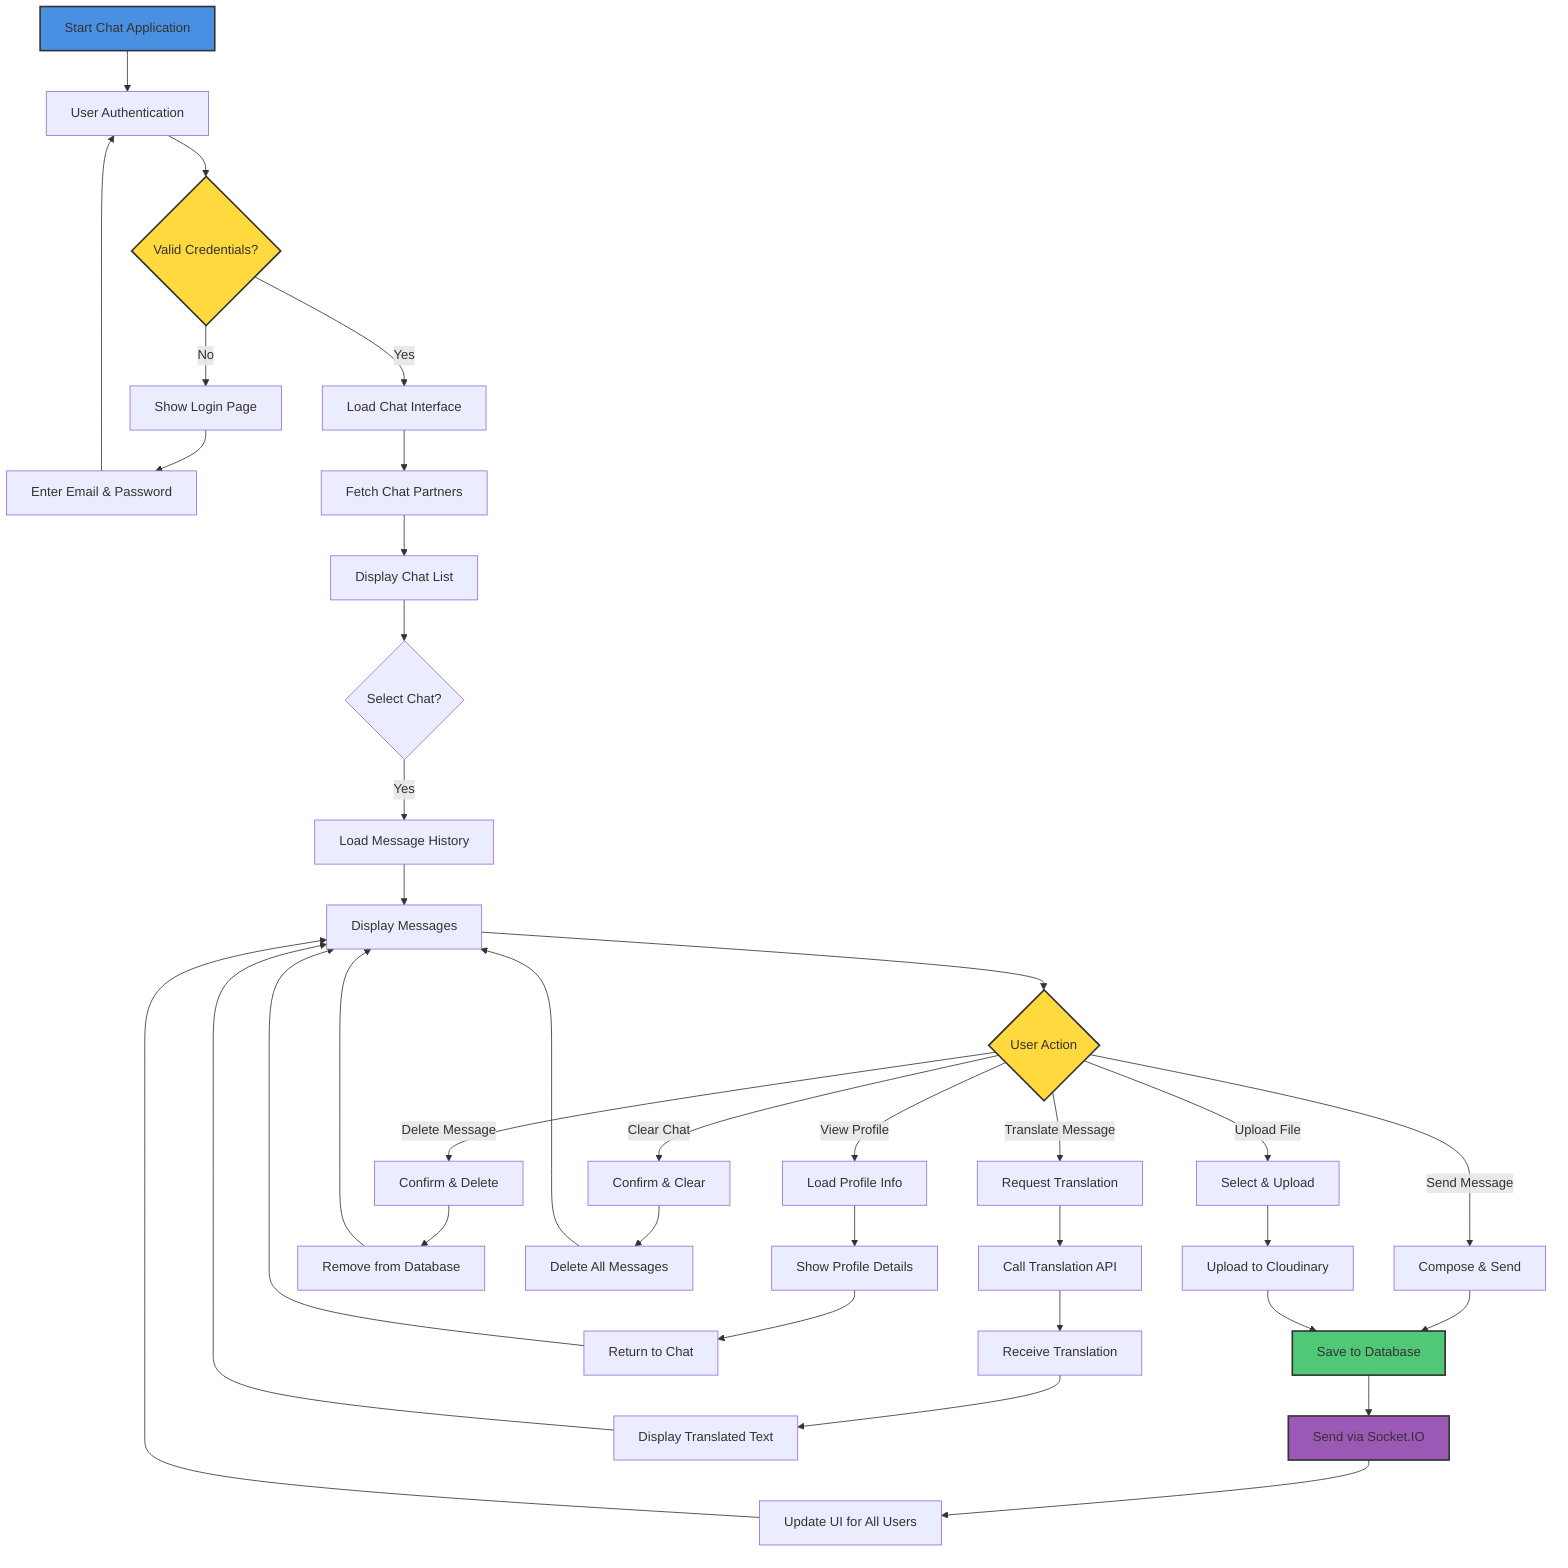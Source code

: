 flowchart TD
    A[Start Chat Application] --> B[User Authentication]
    B --> C{Valid Credentials?}
    C -->|No| D[Show Login Page]
    D --> E[Enter Email & Password]
    E --> B
    C -->|Yes| F[Load Chat Interface]
    F --> G[Fetch Chat Partners]
    G --> H[Display Chat List]
    H --> I{Select Chat?}
    I -->|Yes| J[Load Message History]
    J --> K[Display Messages]
    K --> L{User Action}
    L -->|Send Message| M[Compose & Send]
    L -->|Upload File| N[Select & Upload]
    L -->|Translate Message| O[Request Translation]
    L -->|Delete Message| P[Confirm & Delete]
    L -->|Clear Chat| Q[Confirm & Clear]
    L -->|View Profile| R[Load Profile Info]
    
    M --> S[Save to Database]
    S --> T[Send via Socket.IO]
    T --> U[Update UI for All Users]
    U --> K
    
    N --> V[Upload to Cloudinary]
    V --> S
    
    O --> W[Call Translation API]
    W --> X[Receive Translation]
    X --> Y[Display Translated Text]
    Y --> K
    
    P --> Z[Remove from Database]
    Z --> K
    
    Q --> AA[Delete All Messages]
    AA --> K
    
    R --> AB[Show Profile Details]
    AB --> AC[Return to Chat]
    AC --> K
    
    style A fill:#4A90E2,stroke:#333,stroke-width:2px
    style C fill:#FFD93D,stroke:#333,stroke-width:2px
    style L fill:#FFD93D,stroke:#333,stroke-width:2px
    style S fill:#50C878,stroke:#333,stroke-width:2px
    style T fill:#9B59B6,stroke:#333,stroke-width:2px
